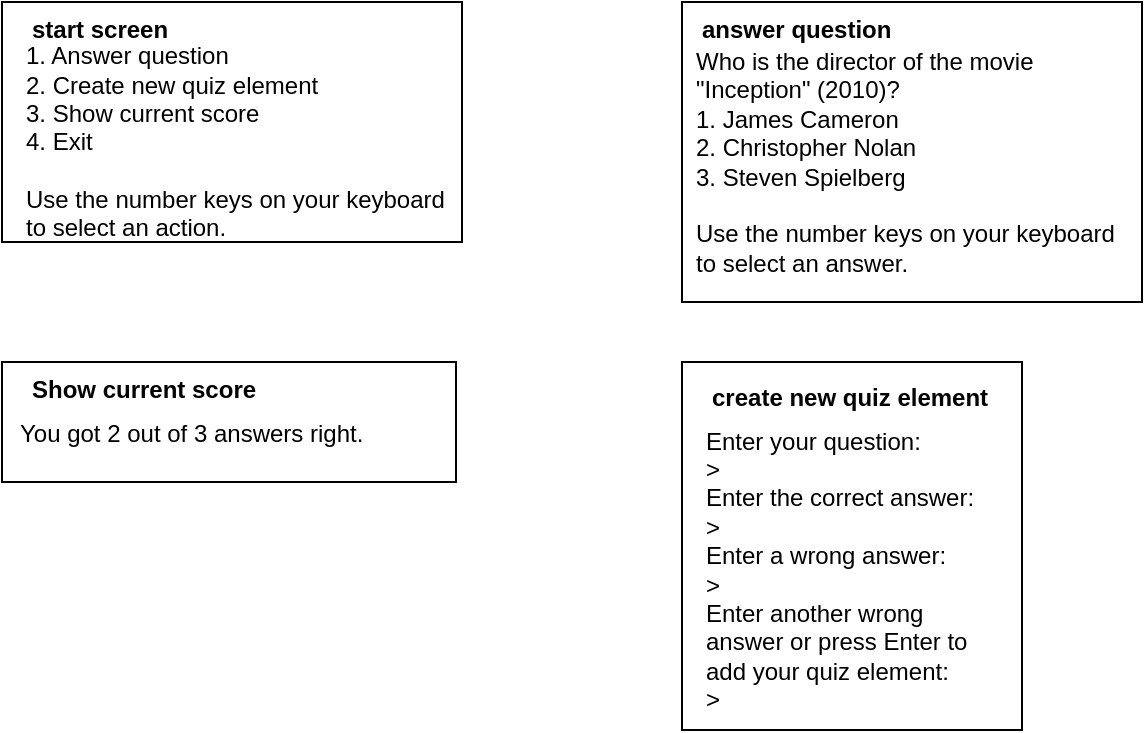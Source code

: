 <mxfile version="12.2.3" type="device" pages="1"><diagram id="KZsd1dMdlL8lfKCEkoVH" name="Page-1"><mxGraphModel dx="1024" dy="534" grid="1" gridSize="10" guides="1" tooltips="1" connect="1" arrows="1" fold="1" page="1" pageScale="1" pageWidth="827" pageHeight="1169" math="0" shadow="0"><root><mxCell id="0"/><mxCell id="1" parent="0"/><mxCell id="DZZnihqJ2tH-JieEka9E-19" value="" style="rounded=0;whiteSpace=wrap;html=1;align=left;" parent="1" vertex="1"><mxGeometry x="100" y="200" width="227" height="60" as="geometry"/></mxCell><mxCell id="DZZnihqJ2tH-JieEka9E-14" value="" style="rounded=0;whiteSpace=wrap;html=1;align=left;" parent="1" vertex="1"><mxGeometry x="440" y="200" width="170" height="184" as="geometry"/></mxCell><mxCell id="DZZnihqJ2tH-JieEka9E-10" value="" style="rounded=0;whiteSpace=wrap;html=1;align=left;" parent="1" vertex="1"><mxGeometry x="440" y="20" width="230" height="150" as="geometry"/></mxCell><mxCell id="DZZnihqJ2tH-JieEka9E-7" value="" style="rounded=0;whiteSpace=wrap;html=1;" parent="1" vertex="1"><mxGeometry x="100" y="20" width="230" height="120" as="geometry"/></mxCell><mxCell id="DZZnihqJ2tH-JieEka9E-2" value="1. Answer question&lt;br&gt;2. Create new quiz element&lt;br&gt;3. Show current score&lt;br&gt;4. Exit&lt;br&gt;&lt;br&gt;Use the number keys on your keyboard to select an action." style="text;html=1;strokeColor=none;fillColor=none;align=left;verticalAlign=middle;whiteSpace=wrap;rounded=0;" parent="1" vertex="1"><mxGeometry x="110" y="80" width="220" height="20" as="geometry"/></mxCell><mxCell id="DZZnihqJ2tH-JieEka9E-5" value="start screen" style="text;align=left;fontStyle=1;verticalAlign=middle;spacingLeft=3;spacingRight=3;strokeColor=none;rotatable=0;points=[[0,0.5],[1,0.5]];portConstraint=eastwest;" parent="1" vertex="1"><mxGeometry x="110" y="20" width="80" height="26" as="geometry"/></mxCell><mxCell id="DZZnihqJ2tH-JieEka9E-6" value="Who is the director of the movie &quot;Inception&quot; (2010)?&lt;br&gt;1. James Cameron&lt;br&gt;2. Christopher Nolan&lt;br&gt;3. Steven Spielberg&lt;br&gt;&lt;br&gt;Use the number keys on your keyboard to select an answer." style="text;html=1;strokeColor=none;fillColor=none;align=left;verticalAlign=middle;whiteSpace=wrap;rounded=0;" parent="1" vertex="1"><mxGeometry x="445" y="90" width="220" height="20" as="geometry"/></mxCell><mxCell id="DZZnihqJ2tH-JieEka9E-11" value="answer question" style="text;align=left;fontStyle=1;verticalAlign=middle;spacingLeft=3;spacingRight=3;strokeColor=none;rotatable=0;points=[[0,0.5],[1,0.5]];portConstraint=eastwest;" parent="1" vertex="1"><mxGeometry x="445" y="20" width="80" height="26" as="geometry"/></mxCell><mxCell id="DZZnihqJ2tH-JieEka9E-12" value="Enter your question:&lt;br&gt;&amp;gt;&lt;br&gt;Enter the correct answer:&lt;br&gt;&amp;gt;&lt;br&gt;Enter a wrong answer:&lt;br&gt;&amp;gt;&lt;br&gt;Enter another wrong answer or press Enter to add your quiz element:&lt;br&gt;&amp;gt;" style="text;html=1;strokeColor=none;fillColor=none;align=left;verticalAlign=middle;whiteSpace=wrap;rounded=0;" parent="1" vertex="1"><mxGeometry x="450" y="294" width="150" height="20" as="geometry"/></mxCell><mxCell id="DZZnihqJ2tH-JieEka9E-13" value="create new quiz element" style="text;align=left;fontStyle=1;verticalAlign=middle;spacingLeft=3;spacingRight=3;strokeColor=none;rotatable=0;points=[[0,0.5],[1,0.5]];portConstraint=eastwest;" parent="1" vertex="1"><mxGeometry x="450" y="204" width="80" height="26" as="geometry"/></mxCell><mxCell id="DZZnihqJ2tH-JieEka9E-15" value="You got 2 out of 3 answers right." style="text;html=1;strokeColor=none;fillColor=none;align=left;verticalAlign=middle;whiteSpace=wrap;rounded=0;" parent="1" vertex="1"><mxGeometry x="107" y="226" width="220" height="20" as="geometry"/></mxCell><mxCell id="DZZnihqJ2tH-JieEka9E-17" value="Show current score" style="text;align=left;fontStyle=1;verticalAlign=middle;spacingLeft=3;spacingRight=3;strokeColor=none;rotatable=0;points=[[0,0.5],[1,0.5]];portConstraint=eastwest;" parent="1" vertex="1"><mxGeometry x="110" y="200" width="80" height="26" as="geometry"/></mxCell></root></mxGraphModel></diagram></mxfile>